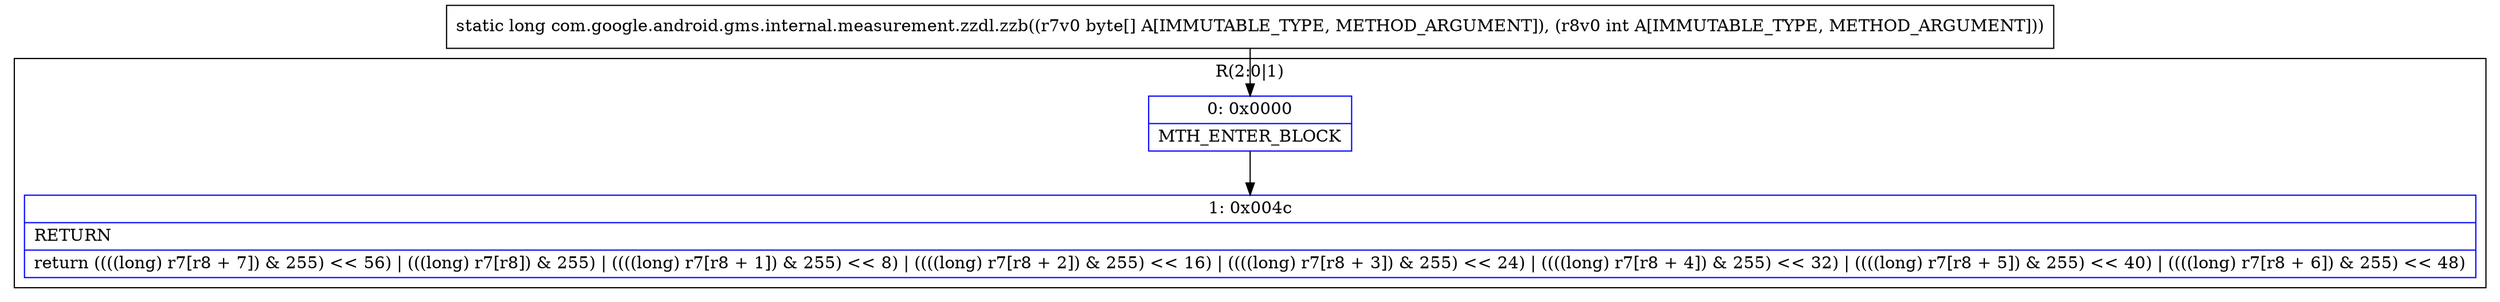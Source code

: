 digraph "CFG forcom.google.android.gms.internal.measurement.zzdl.zzb([BI)J" {
subgraph cluster_Region_1292983703 {
label = "R(2:0|1)";
node [shape=record,color=blue];
Node_0 [shape=record,label="{0\:\ 0x0000|MTH_ENTER_BLOCK\l}"];
Node_1 [shape=record,label="{1\:\ 0x004c|RETURN\l|return ((((long) r7[r8 + 7]) & 255) \<\< 56) \| (((long) r7[r8]) & 255) \| ((((long) r7[r8 + 1]) & 255) \<\< 8) \| ((((long) r7[r8 + 2]) & 255) \<\< 16) \| ((((long) r7[r8 + 3]) & 255) \<\< 24) \| ((((long) r7[r8 + 4]) & 255) \<\< 32) \| ((((long) r7[r8 + 5]) & 255) \<\< 40) \| ((((long) r7[r8 + 6]) & 255) \<\< 48)\l}"];
}
MethodNode[shape=record,label="{static long com.google.android.gms.internal.measurement.zzdl.zzb((r7v0 byte[] A[IMMUTABLE_TYPE, METHOD_ARGUMENT]), (r8v0 int A[IMMUTABLE_TYPE, METHOD_ARGUMENT])) }"];
MethodNode -> Node_0;
Node_0 -> Node_1;
}

